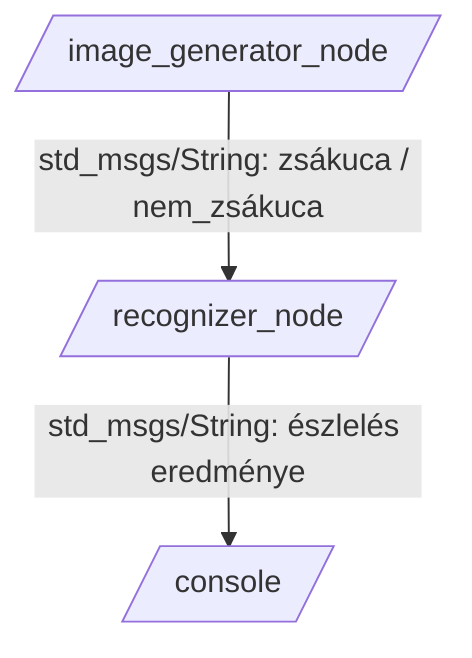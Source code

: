 graph TD
    A[/image_generator_node/] -->|std_msgs/String: zsákuca / nem_zsákuca| B[/recognizer_node/]
    B -->|std_msgs/String: észlelés eredménye| C[/console/]